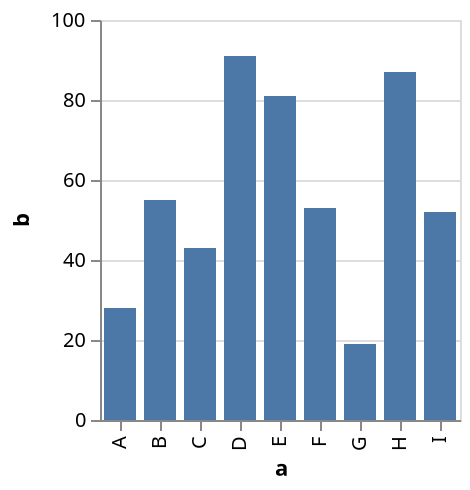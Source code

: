 {
  "$schema": "https://vega.github.io/schema/vega/v4.json",
  "description": "A bar chart with highlighting on hover and selecting on click. (Inspired by Tableau's interaction style.)",
  "autosize": "pad",
  "padding": 5,
  "height": 200,
  "style": "cell",
  "data": [
    {"name": "highlight_store"},
    {"name": "select_store"},
    {
      "name": "source_0",
      "values": [
        {"a": "A", "b": 28},
        {"a": "B", "b": 55},
        {"a": "C", "b": 43},
        {"a": "D", "b": 91},
        {"a": "E", "b": 81},
        {"a": "F", "b": 53},
        {"a": "G", "b": 19},
        {"a": "H", "b": 87},
        {"a": "I", "b": 52}
      ]
    },
    {
      "name": "data_0",
      "source": "source_0",
      "transform": [{"type": "identifier", "as": "_vgsid_"}]
    }
  ],
  "signals": [
    {"name": "x_step", "value": 20},
    {
      "name": "width",
      "update": "bandspace(domain('x').length, 0.2, 0.1) * x_step"
    },
    {
      "name": "unit",
      "value": {},
      "on": [
        {"events": "mousemove", "update": "isTuple(group()) ? group() : unit"}
      ]
    },
    {"name": "highlight", "update": "vlSelectionResolve(\"highlight_store\")"},
    {"name": "select", "update": "vlSelectionResolve(\"select_store\")"},
    {
      "name": "highlight_tuple",
      "value": {},
      "on": [
        {
          "events": [{"source": "scope", "type": "mouseover"}],
          "update": "datum && item().mark.marktype !== 'group' ? {unit: \"\", fields: highlight_tuple_fields, values: [(item().isVoronoi ? datum.datum : datum)[\"_vgsid_\"]]} : null",
          "force": true
        }
      ]
    },
    {
      "name": "highlight_tuple_fields",
      "update": "[{\"field\":\"_vgsid_\",\"type\":\"E\"}]"
    },
    {
      "name": "highlight_modify",
      "on": [
        {
          "events": {"signal": "highlight_tuple"},
          "update": "modify(\"highlight_store\", highlight_tuple, true)"
        }
      ]
    },
    {
      "name": "select_tuple",
      "value": {},
      "on": [
        {
          "events": [{"source": "scope", "type": "click"}],
          "update": "datum && item().mark.marktype !== 'group' ? {unit: \"\", fields: select_tuple_fields, values: [(item().isVoronoi ? datum.datum : datum)[\"_vgsid_\"]]} : null",
          "force": true
        }
      ]
    },
    {
      "name": "select_tuple_fields",
      "update": "[{\"field\":\"_vgsid_\",\"type\":\"E\"}]"
    },
    {
      "name": "select_toggle",
      "value": false,
      "on": [
        {
          "events": [{"source": "scope", "type": "click"}],
          "update": "event.shiftKey"
        }
      ]
    },
    {
      "name": "select_modify",
      "on": [
        {
          "events": {"signal": "select_tuple"},
          "update": "modify(\"select_store\", select_toggle ? null : select_tuple, select_toggle ? null : true, select_toggle ? select_tuple : null)"
        }
      ]
    }
  ],
  "marks": [
    {
      "name": "marks",
      "type": "rect",
      "style": ["bar"],
      "from": {"data": "data_0"},
      "encode": {
        "update": {
          "fill": [
            {
              "test": "datum[\"b\"] === null || isNaN(datum[\"b\"])",
              "value": null
            },
            {"value": "#4C78A8"}
          ],
          "stroke": [
            {
              "test": "datum[\"b\"] === null || isNaN(datum[\"b\"])",
              "value": null
            },
            {"value": "black"}
          ],
          "cursor": {"value": "pointer"},
          "fillOpacity": [
            {
              "test": "!(length(data(\"select_store\"))) || (vlSelectionTest(\"select_store\", datum))",
              "value": 1
            },
            {"value": 0.3}
          ],
          "strokeWidth": [
            {
              "test": "(!(length(data(\"select_store\"))) || (vlSelectionTest(\"select_store\", datum))) && (length(data(\"select_store\")))",
              "value": 2
            },
            {
              "test": "(vlSelectionTest(\"highlight_store\", datum))",
              "value": 1
            },
            {"value": 0}
          ],
          "tooltip": {
            "signal": "{\"a\": ''+datum[\"a\"], \"b\": format(datum[\"b\"], \"\")}"
          },
          "x": {"scale": "x", "field": "a"},
          "width": {"scale": "x", "band": true},
          "y": {"scale": "y", "field": "b"},
          "y2": {"scale": "y", "value": 0}
        }
      }
    }
  ],
  "scales": [
    {
      "name": "x",
      "type": "band",
      "domain": {"data": "data_0", "field": "a", "sort": true},
      "range": {"step": {"signal": "x_step"}},
      "paddingInner": 0.2,
      "paddingOuter": 0.1
    },
    {
      "name": "y",
      "type": "linear",
      "domain": {"data": "data_0", "field": "b"},
      "range": [{"signal": "height"}, 0],
      "nice": true,
      "zero": true
    }
  ],
  "axes": [
    {
      "scale": "x",
      "orient": "bottom",
      "grid": false,
      "title": "a",
      "labelAlign": "right",
      "labelAngle": 270,
      "labelBaseline": "middle",
      "labelOverlap": true,
      "zindex": 1
    },
    {
      "scale": "y",
      "orient": "left",
      "grid": false,
      "title": "b",
      "labelOverlap": true,
      "tickCount": {"signal": "ceil(height/40)"},
      "zindex": 1
    },
    {
      "scale": "y",
      "orient": "left",
      "gridScale": "x",
      "grid": true,
      "tickCount": {"signal": "ceil(height/40)"},
      "domain": false,
      "labels": false,
      "maxExtent": 0,
      "minExtent": 0,
      "ticks": false,
      "zindex": 0
    }
  ],
  "config": {"axisY": {"minExtent": 30}}
}
